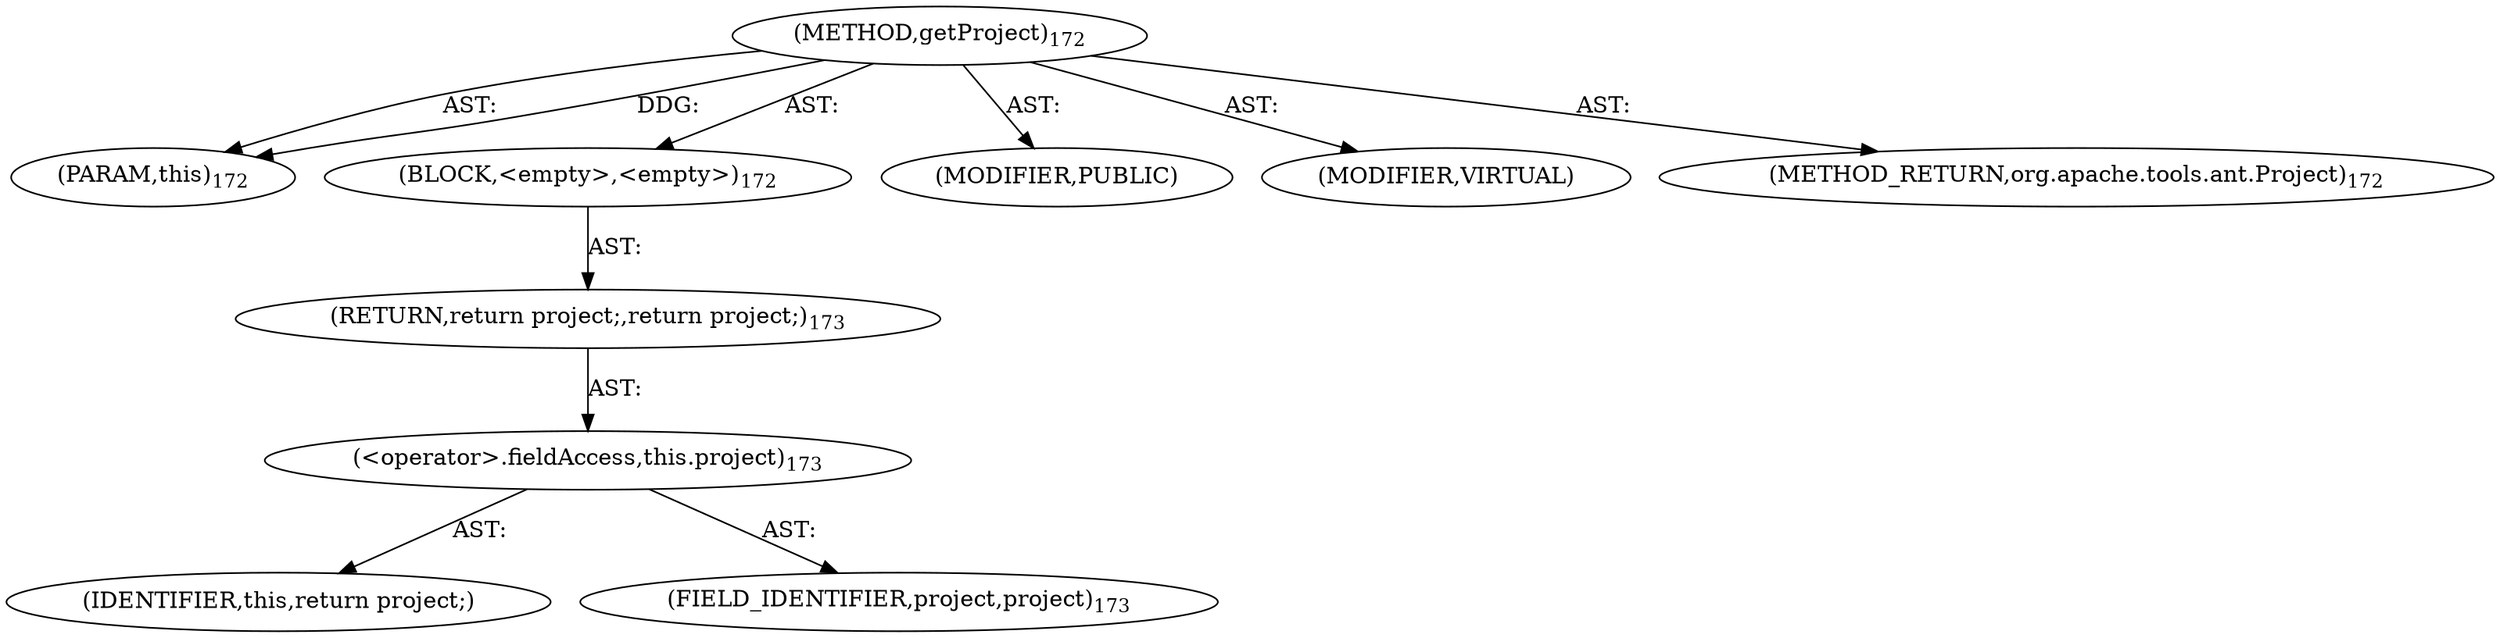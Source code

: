 digraph "getProject" {  
"111669149700" [label = <(METHOD,getProject)<SUB>172</SUB>> ]
"115964117003" [label = <(PARAM,this)<SUB>172</SUB>> ]
"25769803780" [label = <(BLOCK,&lt;empty&gt;,&lt;empty&gt;)<SUB>172</SUB>> ]
"146028888066" [label = <(RETURN,return project;,return project;)<SUB>173</SUB>> ]
"30064771115" [label = <(&lt;operator&gt;.fieldAccess,this.project)<SUB>173</SUB>> ]
"68719476765" [label = <(IDENTIFIER,this,return project;)> ]
"55834574868" [label = <(FIELD_IDENTIFIER,project,project)<SUB>173</SUB>> ]
"133143986195" [label = <(MODIFIER,PUBLIC)> ]
"133143986196" [label = <(MODIFIER,VIRTUAL)> ]
"128849018884" [label = <(METHOD_RETURN,org.apache.tools.ant.Project)<SUB>172</SUB>> ]
  "111669149700" -> "115964117003"  [ label = "AST: "] 
  "111669149700" -> "25769803780"  [ label = "AST: "] 
  "111669149700" -> "133143986195"  [ label = "AST: "] 
  "111669149700" -> "133143986196"  [ label = "AST: "] 
  "111669149700" -> "128849018884"  [ label = "AST: "] 
  "25769803780" -> "146028888066"  [ label = "AST: "] 
  "146028888066" -> "30064771115"  [ label = "AST: "] 
  "30064771115" -> "68719476765"  [ label = "AST: "] 
  "30064771115" -> "55834574868"  [ label = "AST: "] 
  "111669149700" -> "115964117003"  [ label = "DDG: "] 
}

